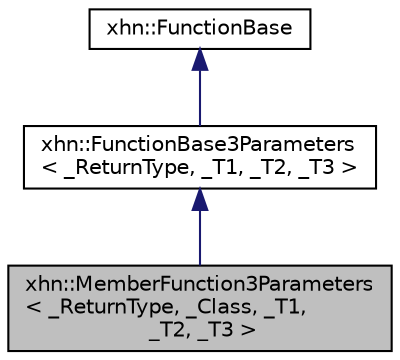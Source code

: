 digraph "xhn::MemberFunction3Parameters&lt; _ReturnType, _Class, _T1, _T2, _T3 &gt;"
{
  edge [fontname="Helvetica",fontsize="10",labelfontname="Helvetica",labelfontsize="10"];
  node [fontname="Helvetica",fontsize="10",shape=record];
  Node1 [label="xhn::MemberFunction3Parameters\l\< _ReturnType, _Class, _T1,\l _T2, _T3 \>",height=0.2,width=0.4,color="black", fillcolor="grey75", style="filled", fontcolor="black"];
  Node2 -> Node1 [dir="back",color="midnightblue",fontsize="10",style="solid",fontname="Helvetica"];
  Node2 [label="xhn::FunctionBase3Parameters\l\< _ReturnType, _T1, _T2, _T3 \>",height=0.2,width=0.4,color="black", fillcolor="white", style="filled",URL="$classxhn_1_1_function_base3_parameters.html",tooltip="三个参数 "];
  Node3 -> Node2 [dir="back",color="midnightblue",fontsize="10",style="solid",fontname="Helvetica"];
  Node3 [label="xhn::FunctionBase",height=0.2,width=0.4,color="black", fillcolor="white", style="filled",URL="$classxhn_1_1_function_base.html"];
}

